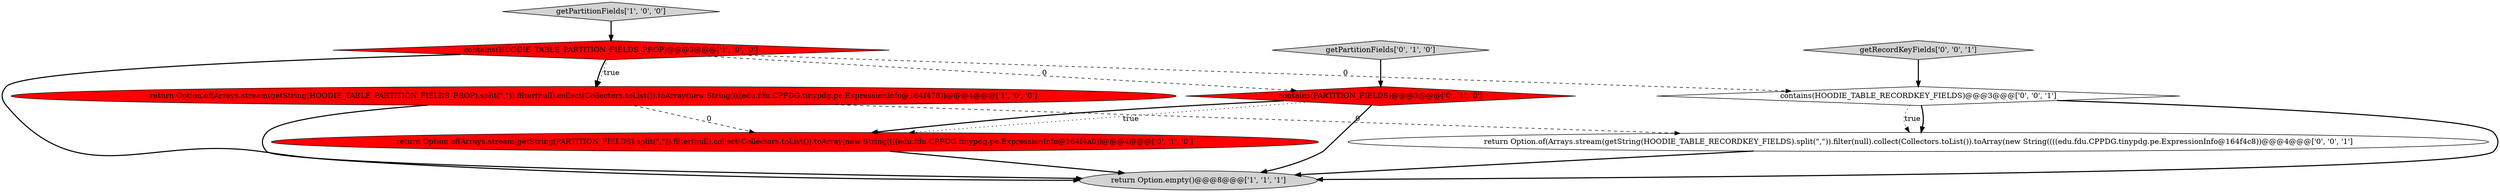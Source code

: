 digraph {
2 [style = filled, label = "getPartitionFields['1', '0', '0']", fillcolor = lightgray, shape = diamond image = "AAA0AAABBB1BBB"];
5 [style = filled, label = "contains(PARTITION_FIELDS)@@@3@@@['0', '1', '0']", fillcolor = red, shape = diamond image = "AAA1AAABBB2BBB"];
7 [style = filled, label = "contains(HOODIE_TABLE_RECORDKEY_FIELDS)@@@3@@@['0', '0', '1']", fillcolor = white, shape = diamond image = "AAA0AAABBB3BBB"];
8 [style = filled, label = "getRecordKeyFields['0', '0', '1']", fillcolor = lightgray, shape = diamond image = "AAA0AAABBB3BBB"];
9 [style = filled, label = "return Option.of(Arrays.stream(getString(HOODIE_TABLE_RECORDKEY_FIELDS).split(\",\")).filter(null).collect(Collectors.toList()).toArray(new String((((edu.fdu.CPPDG.tinypdg.pe.ExpressionInfo@164f4c8))@@@4@@@['0', '0', '1']", fillcolor = white, shape = ellipse image = "AAA0AAABBB3BBB"];
0 [style = filled, label = "return Option.of(Arrays.stream(getString(HOODIE_TABLE_PARTITION_FIELDS_PROP).split(\",\")).filter(null).collect(Collectors.toList()).toArray(new String((((edu.fdu.CPPDG.tinypdg.pe.ExpressionInfo@164f478))@@@4@@@['1', '0', '0']", fillcolor = red, shape = ellipse image = "AAA1AAABBB1BBB"];
6 [style = filled, label = "return Option.of(Arrays.stream(getString(PARTITION_FIELDS).split(\",\")).filter(null).collect(Collectors.toList()).toArray(new String((((edu.fdu.CPPDG.tinypdg.pe.ExpressionInfo@164f4a0))@@@4@@@['0', '1', '0']", fillcolor = red, shape = ellipse image = "AAA1AAABBB2BBB"];
4 [style = filled, label = "getPartitionFields['0', '1', '0']", fillcolor = lightgray, shape = diamond image = "AAA0AAABBB2BBB"];
1 [style = filled, label = "contains(HOODIE_TABLE_PARTITION_FIELDS_PROP)@@@3@@@['1', '0', '0']", fillcolor = red, shape = diamond image = "AAA1AAABBB1BBB"];
3 [style = filled, label = "return Option.empty()@@@8@@@['1', '1', '1']", fillcolor = lightgray, shape = ellipse image = "AAA0AAABBB1BBB"];
1->3 [style = bold, label=""];
0->3 [style = bold, label=""];
5->6 [style = dotted, label="true"];
5->3 [style = bold, label=""];
6->3 [style = bold, label=""];
7->9 [style = bold, label=""];
9->3 [style = bold, label=""];
1->0 [style = dotted, label="true"];
1->0 [style = bold, label=""];
1->5 [style = dashed, label="0"];
7->9 [style = dotted, label="true"];
5->6 [style = bold, label=""];
1->7 [style = dashed, label="0"];
0->9 [style = dashed, label="0"];
4->5 [style = bold, label=""];
2->1 [style = bold, label=""];
7->3 [style = bold, label=""];
8->7 [style = bold, label=""];
0->6 [style = dashed, label="0"];
}
